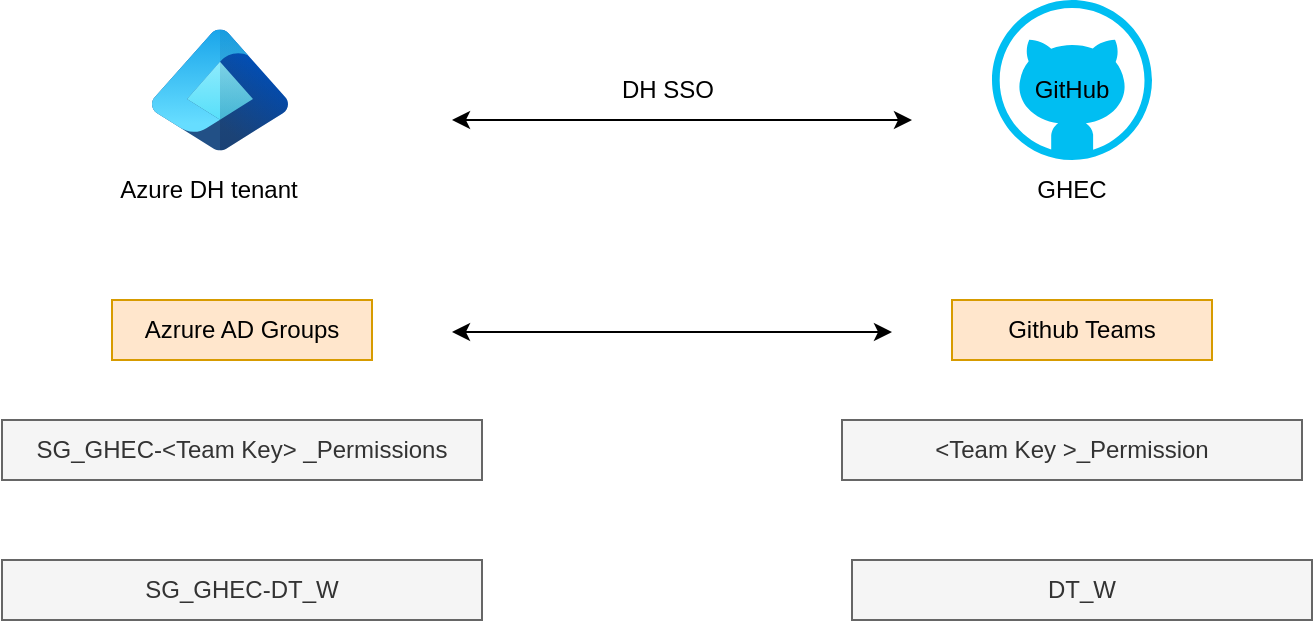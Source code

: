<mxfile version="24.0.7" type="github">
  <diagram name="Page-1" id="qma6omicdPONd7MP2IDZ">
    <mxGraphModel dx="1735" dy="1025" grid="1" gridSize="10" guides="1" tooltips="1" connect="1" arrows="1" fold="1" page="1" pageScale="1" pageWidth="1169" pageHeight="827" math="0" shadow="0">
      <root>
        <mxCell id="0" />
        <mxCell id="1" parent="0" />
        <mxCell id="AGUYcZojD6WzS64GIDaY-1" value="" style="verticalLabelPosition=bottom;html=1;verticalAlign=top;align=center;strokeColor=none;fillColor=#00BEF2;shape=mxgraph.azure.github_code;pointerEvents=1;" vertex="1" parent="1">
          <mxGeometry x="735" y="220" width="80" height="80" as="geometry" />
        </mxCell>
        <mxCell id="AGUYcZojD6WzS64GIDaY-2" value="GitHub" style="text;html=1;align=center;verticalAlign=middle;whiteSpace=wrap;rounded=0;" vertex="1" parent="1">
          <mxGeometry x="745" y="250" width="60" height="30" as="geometry" />
        </mxCell>
        <mxCell id="AGUYcZojD6WzS64GIDaY-3" value="" style="image;aspect=fixed;html=1;points=[];align=center;fontSize=12;image=img/lib/azure2/other/Entra_Identity.svg;" vertex="1" parent="1">
          <mxGeometry x="315" y="234.78" width="68" height="60.44" as="geometry" />
        </mxCell>
        <mxCell id="AGUYcZojD6WzS64GIDaY-4" value="Azure DH tenant" style="text;html=1;align=center;verticalAlign=middle;whiteSpace=wrap;rounded=0;" vertex="1" parent="1">
          <mxGeometry x="295" y="300" width="97" height="30" as="geometry" />
        </mxCell>
        <mxCell id="AGUYcZojD6WzS64GIDaY-5" value="GHEC" style="text;html=1;align=center;verticalAlign=middle;whiteSpace=wrap;rounded=0;" vertex="1" parent="1">
          <mxGeometry x="745" y="300" width="60" height="30" as="geometry" />
        </mxCell>
        <mxCell id="AGUYcZojD6WzS64GIDaY-6" value="" style="endArrow=classic;startArrow=classic;html=1;rounded=0;" edge="1" parent="1">
          <mxGeometry width="50" height="50" relative="1" as="geometry">
            <mxPoint x="465" y="280" as="sourcePoint" />
            <mxPoint x="695" y="280" as="targetPoint" />
          </mxGeometry>
        </mxCell>
        <mxCell id="AGUYcZojD6WzS64GIDaY-7" value="DH SSO" style="text;html=1;align=center;verticalAlign=middle;whiteSpace=wrap;rounded=0;" vertex="1" parent="1">
          <mxGeometry x="543" y="250" width="60" height="30" as="geometry" />
        </mxCell>
        <mxCell id="AGUYcZojD6WzS64GIDaY-8" value="Azrure AD Groups" style="text;html=1;align=center;verticalAlign=middle;whiteSpace=wrap;rounded=0;fillColor=#ffe6cc;strokeColor=#d79b00;" vertex="1" parent="1">
          <mxGeometry x="295" y="370" width="130" height="30" as="geometry" />
        </mxCell>
        <mxCell id="AGUYcZojD6WzS64GIDaY-9" value="Github Teams" style="text;html=1;align=center;verticalAlign=middle;whiteSpace=wrap;rounded=0;fillColor=#ffe6cc;strokeColor=#d79b00;" vertex="1" parent="1">
          <mxGeometry x="715" y="370" width="130" height="30" as="geometry" />
        </mxCell>
        <mxCell id="AGUYcZojD6WzS64GIDaY-10" value="SG_GHEC-&amp;lt;Team Key&amp;gt; _Permissions" style="text;html=1;align=center;verticalAlign=middle;whiteSpace=wrap;rounded=0;fillColor=#f5f5f5;fontColor=#333333;strokeColor=#666666;" vertex="1" parent="1">
          <mxGeometry x="240" y="430" width="240" height="30" as="geometry" />
        </mxCell>
        <mxCell id="AGUYcZojD6WzS64GIDaY-11" value="&amp;lt;Team Key &amp;gt;_Permission" style="text;html=1;align=center;verticalAlign=middle;whiteSpace=wrap;rounded=0;fillColor=#f5f5f5;fontColor=#333333;strokeColor=#666666;" vertex="1" parent="1">
          <mxGeometry x="660" y="430" width="230" height="30" as="geometry" />
        </mxCell>
        <mxCell id="AGUYcZojD6WzS64GIDaY-12" value="" style="endArrow=classic;startArrow=classic;html=1;rounded=0;" edge="1" parent="1">
          <mxGeometry width="50" height="50" relative="1" as="geometry">
            <mxPoint x="465" y="386" as="sourcePoint" />
            <mxPoint x="685" y="386" as="targetPoint" />
          </mxGeometry>
        </mxCell>
        <mxCell id="AGUYcZojD6WzS64GIDaY-13" value="SG_GHEC-DT_W" style="text;html=1;align=center;verticalAlign=middle;whiteSpace=wrap;rounded=0;fillColor=#f5f5f5;fontColor=#333333;strokeColor=#666666;" vertex="1" parent="1">
          <mxGeometry x="240" y="500" width="240" height="30" as="geometry" />
        </mxCell>
        <mxCell id="AGUYcZojD6WzS64GIDaY-14" value="DT_W" style="text;html=1;align=center;verticalAlign=middle;whiteSpace=wrap;rounded=0;fillColor=#f5f5f5;fontColor=#333333;strokeColor=#666666;" vertex="1" parent="1">
          <mxGeometry x="665" y="500" width="230" height="30" as="geometry" />
        </mxCell>
      </root>
    </mxGraphModel>
  </diagram>
</mxfile>
